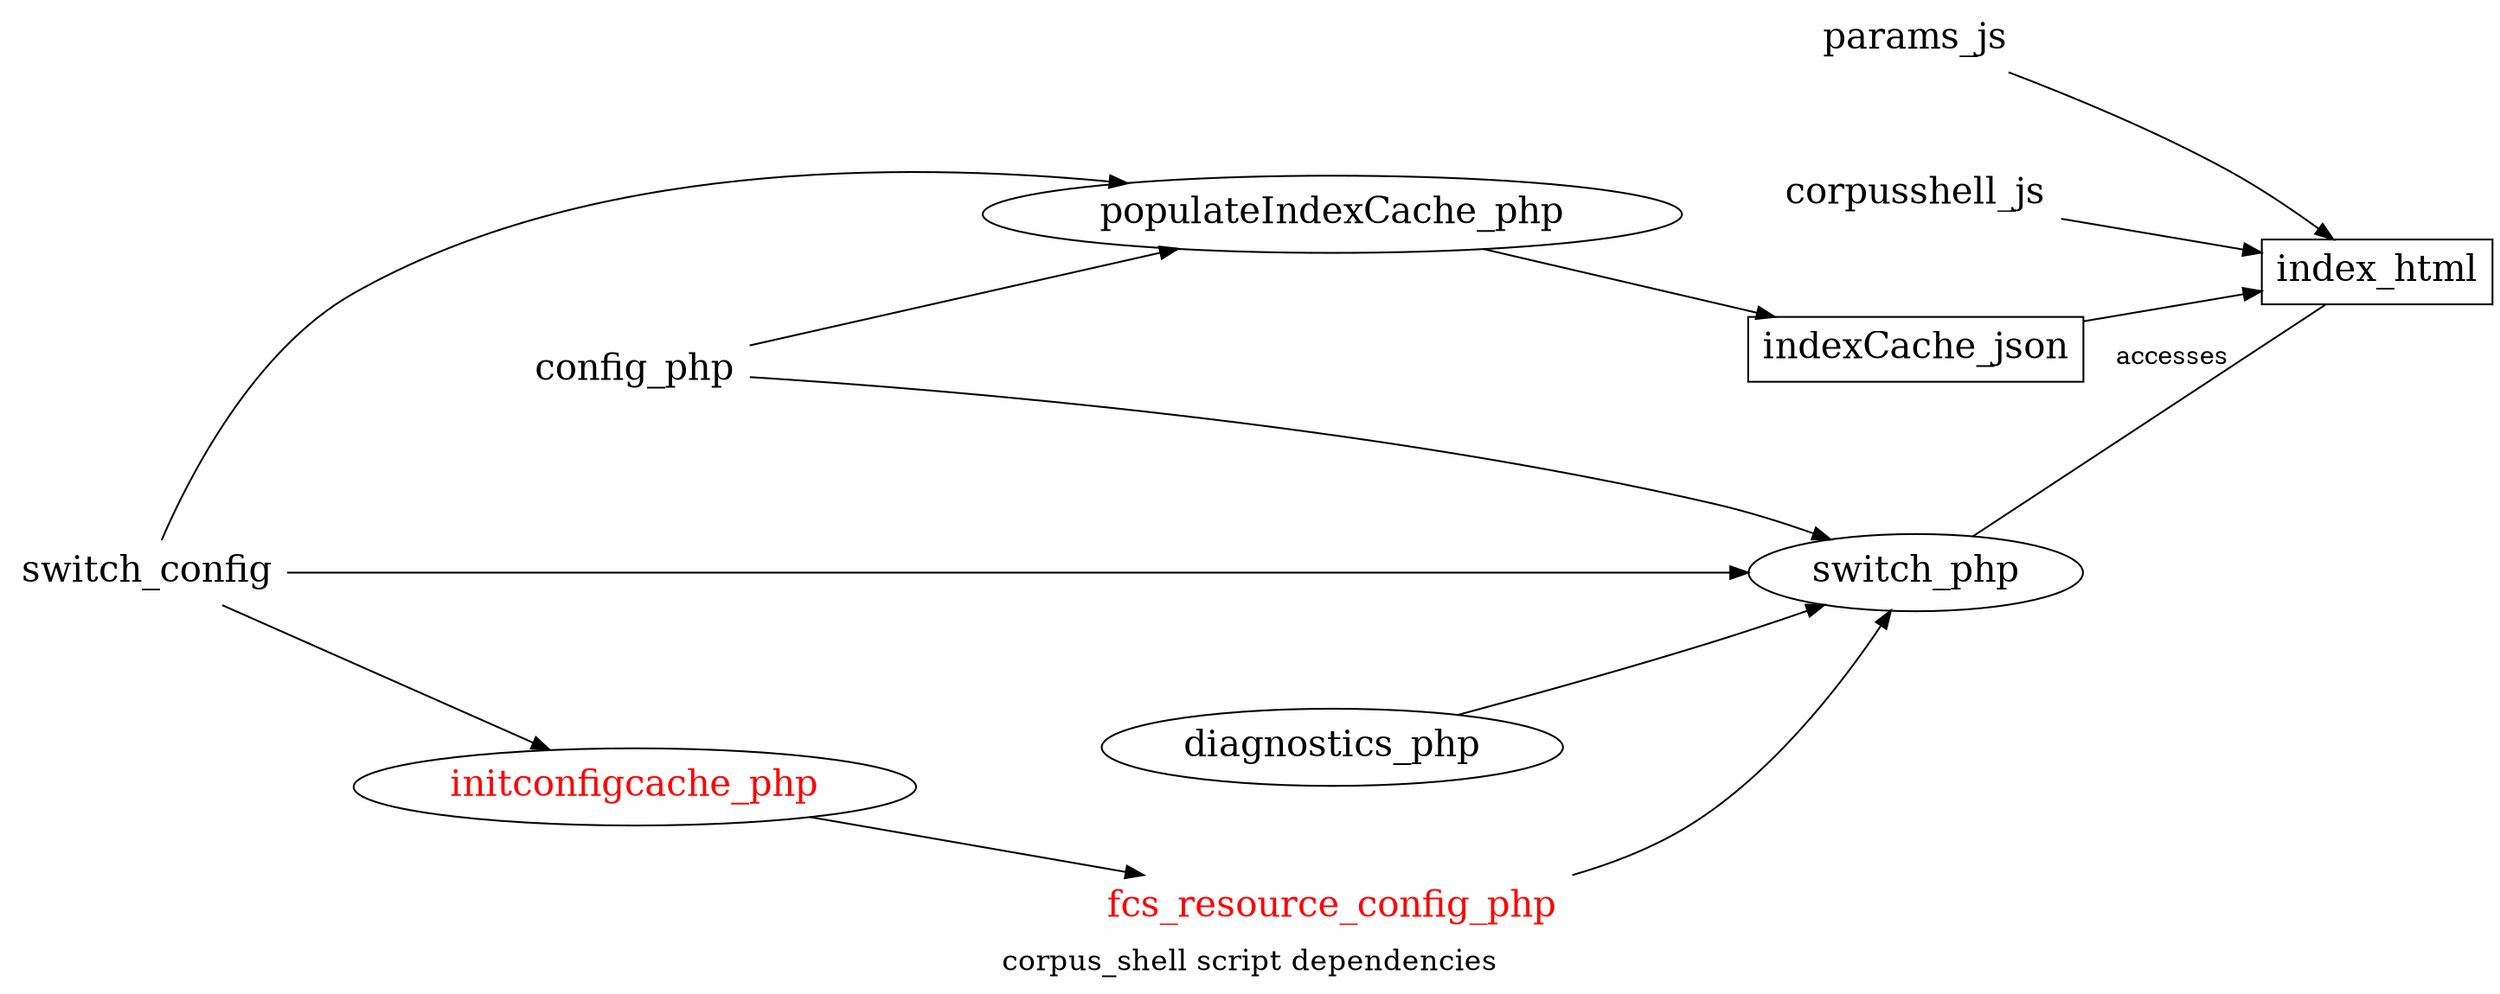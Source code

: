 /* 

dot -oc_s_dep.png -Tpng c_s_dep.dot

*/
digraph c_s_places {
  label="corpus_shell script dependencies";
	rankdir=LR;
	/* size="10,11";	
	ranksep=1.3;*/
	nodesep=0.7;	 
	fontsize=16;
	node [fontsize=20];
	

	/* graph [compound=true,
		mclimit=4,		
		remincross=true,
		nodesep = 0.1;	
	size="12,12";		
	];
	*/


/* scripts */
node [shape="ellipse"];
switch_php;
populateIndexCache_php;
initconfigcache_php [fontcolor=red];
diagnostics_php;

/* config */
node [shape=none];
switch_config;
config_php;
fcs_resource_config_php [fontcolor=red];
params_js;
corpusshell_js;

/* data? */
node [shape=box];
indexCache_json;
index_html;

	
	subgraph cluster_ddconsru {
		label="ddconsru";				
	
		
	}
	
	subgraph cluster_aggregator {
		label="aggregator";
		
	}

	subgraph cluster_fcs_php{
		label="fcs php";
		
	}


/* usedBy */
/* edge [label="usedBy"]; */
config_php -> switch_php;
switch_config -> switch_php;
switch_config -> populateIndexCache_php;
config_php -> populateIndexCache_php;
populateIndexCache_php -> indexCache_json;
diagnostics_php -> switch_php;
switch_config -> initconfigcache_php -> fcs_resource_config_php -> switch_php;

params_js -> index_html;
corpusshell_js -> index_html;
indexCache_json -> index_html;


edge [label="accesses", arrowhead=none, arrowtail="open"];
/* seen reversed */
switch_php -> index_html;

/* contains */
edge [arrowhead=none, arrowtail=none, label=""];



}